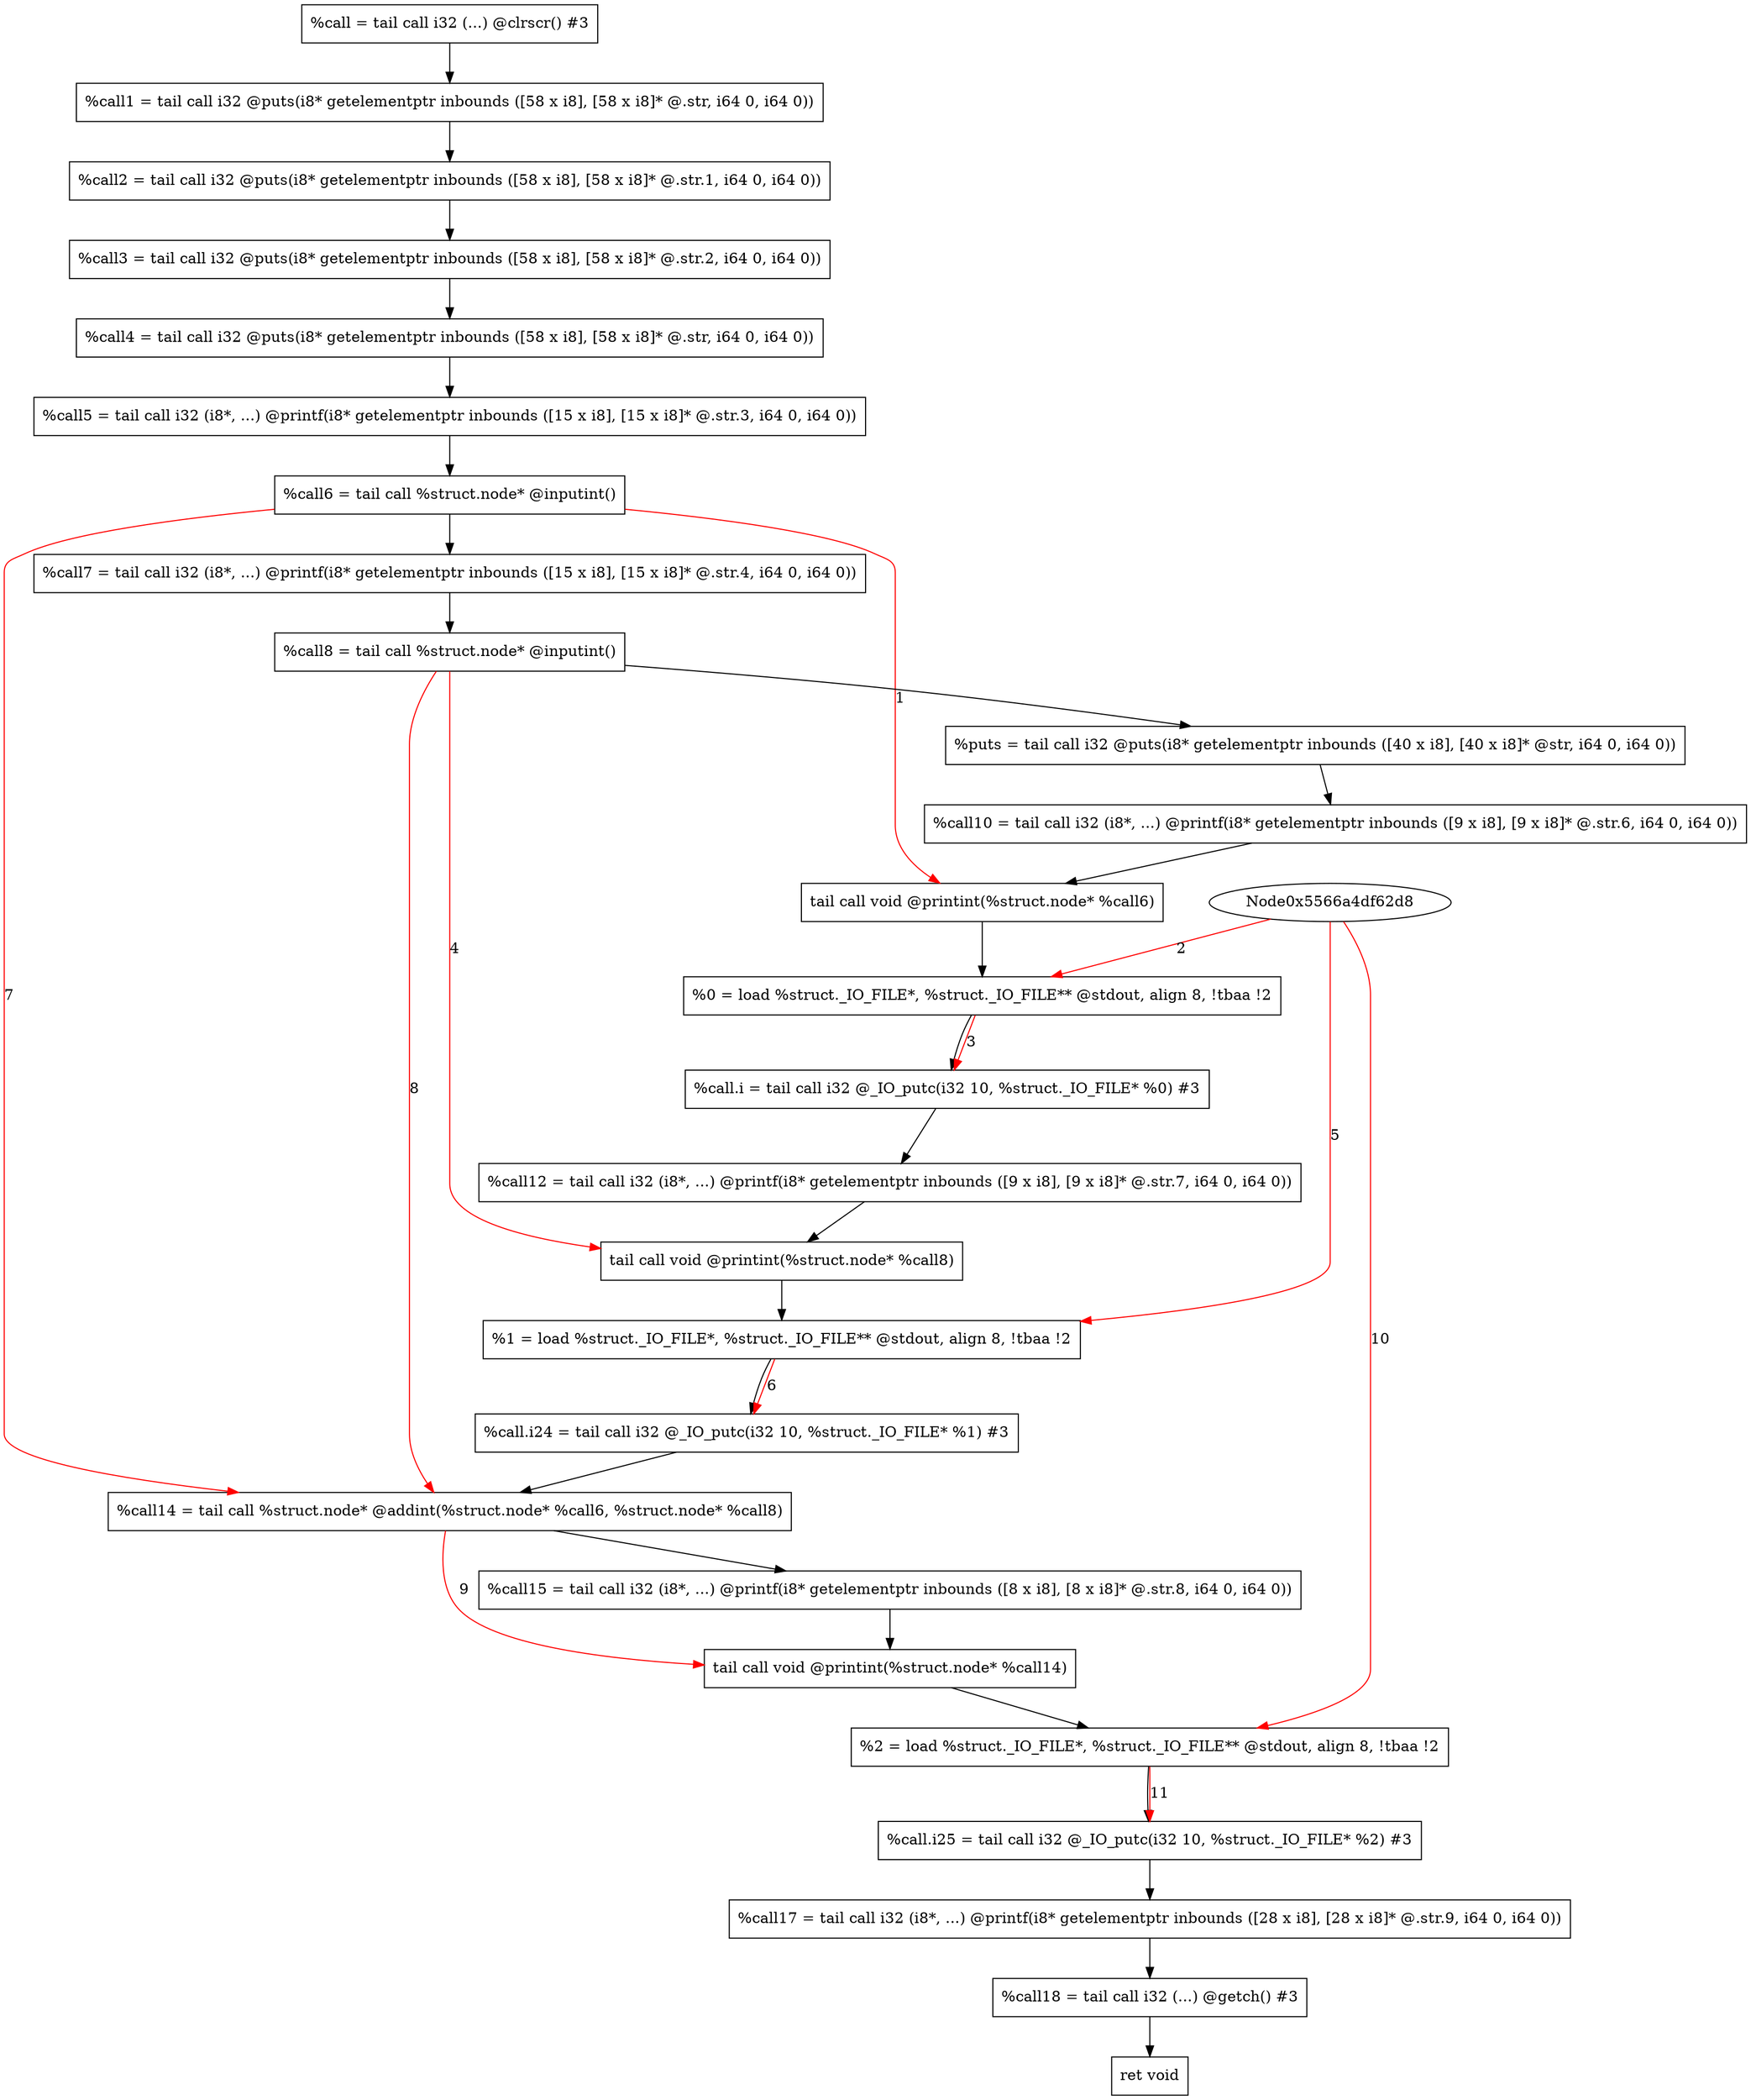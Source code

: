 digraph "CDFG for'main' function" {
	Node0x5566a4df6968[shape=record, label="  %call = tail call i32 (...) @clrscr() #3"]
	Node0x5566a4df73e0[shape=record, label="  %call1 = tail call i32 @puts(i8* getelementptr inbounds ([58 x i8], [58 x i8]* @.str, i64 0, i64 0))"]
	Node0x5566a4df7570[shape=record, label="  %call2 = tail call i32 @puts(i8* getelementptr inbounds ([58 x i8], [58 x i8]* @.str.1, i64 0, i64 0))"]
	Node0x5566a4df76e0[shape=record, label="  %call3 = tail call i32 @puts(i8* getelementptr inbounds ([58 x i8], [58 x i8]* @.str.2, i64 0, i64 0))"]
	Node0x5566a4df77d0[shape=record, label="  %call4 = tail call i32 @puts(i8* getelementptr inbounds ([58 x i8], [58 x i8]* @.str, i64 0, i64 0))"]
	Node0x5566a4df79d0[shape=record, label="  %call5 = tail call i32 (i8*, ...) @printf(i8* getelementptr inbounds ([15 x i8], [15 x i8]* @.str.3, i64 0, i64 0))"]
	Node0x5566a4df7b68[shape=record, label="  %call6 = tail call %struct.node* @inputint()"]
	Node0x5566a4df7d00[shape=record, label="  %call7 = tail call i32 (i8*, ...) @printf(i8* getelementptr inbounds ([15 x i8], [15 x i8]* @.str.4, i64 0, i64 0))"]
	Node0x5566a4df7db8[shape=record, label="  %call8 = tail call %struct.node* @inputint()"]
	Node0x5566a4df7f50[shape=record, label="  %puts = tail call i32 @puts(i8* getelementptr inbounds ([40 x i8], [40 x i8]* @str, i64 0, i64 0))"]
	Node0x5566a4df80c0[shape=record, label="  %call10 = tail call i32 (i8*, ...) @printf(i8* getelementptr inbounds ([9 x i8], [9 x i8]* @.str.6, i64 0, i64 0))"]
	Node0x5566a4df8270[shape=record, label="  tail call void @printint(%struct.node* %call6)"]
	Node0x5566a4df8328[shape=record, label="  %0 = load %struct._IO_FILE*, %struct._IO_FILE** @stdout, align 8, !tbaa !2"]
	Node0x5566a4df9448[shape=record, label="  %call.i = tail call i32 @_IO_putc(i32 10, %struct._IO_FILE* %0) #3"]
	Node0x5566a4df9740[shape=record, label="  %call12 = tail call i32 (i8*, ...) @printf(i8* getelementptr inbounds ([9 x i8], [9 x i8]* @.str.7, i64 0, i64 0))"]
	Node0x5566a4df9830[shape=record, label="  tail call void @printint(%struct.node* %call8)"]
	Node0x5566a4df98e8[shape=record, label="  %1 = load %struct._IO_FILE*, %struct._IO_FILE** @stdout, align 8, !tbaa !2"]
	Node0x5566a4df9fc8[shape=record, label="  %call.i24 = tail call i32 @_IO_putc(i32 10, %struct._IO_FILE* %1) #3"]
	Node0x5566a4dfa208[shape=record, label="  %call14 = tail call %struct.node* @addint(%struct.node* %call6, %struct.node* %call8)"]
	Node0x5566a4dfa380[shape=record, label="  %call15 = tail call i32 (i8*, ...) @printf(i8* getelementptr inbounds ([8 x i8], [8 x i8]* @.str.8, i64 0, i64 0))"]
	Node0x5566a4dfa470[shape=record, label="  tail call void @printint(%struct.node* %call14)"]
	Node0x5566a4dfa528[shape=record, label="  %2 = load %struct._IO_FILE*, %struct._IO_FILE** @stdout, align 8, !tbaa !2"]
	Node0x5566a4dfa608[shape=record, label="  %call.i25 = tail call i32 @_IO_putc(i32 10, %struct._IO_FILE* %2) #3"]
	Node0x5566a4dfa790[shape=record, label="  %call17 = tail call i32 (i8*, ...) @printf(i8* getelementptr inbounds ([28 x i8], [28 x i8]* @.str.9, i64 0, i64 0))"]
	Node0x5566a4dfa988[shape=record, label="  %call18 = tail call i32 (...) @getch() #3"]
	Node0x5566a4dfaa50[shape=record, label="  ret void"]
	Node0x5566a4df6968 -> Node0x5566a4df73e0
	Node0x5566a4df73e0 -> Node0x5566a4df7570
	Node0x5566a4df7570 -> Node0x5566a4df76e0
	Node0x5566a4df76e0 -> Node0x5566a4df77d0
	Node0x5566a4df77d0 -> Node0x5566a4df79d0
	Node0x5566a4df79d0 -> Node0x5566a4df7b68
	Node0x5566a4df7b68 -> Node0x5566a4df7d00
	Node0x5566a4df7d00 -> Node0x5566a4df7db8
	Node0x5566a4df7db8 -> Node0x5566a4df7f50
	Node0x5566a4df7f50 -> Node0x5566a4df80c0
	Node0x5566a4df80c0 -> Node0x5566a4df8270
	Node0x5566a4df8270 -> Node0x5566a4df8328
	Node0x5566a4df8328 -> Node0x5566a4df9448
	Node0x5566a4df9448 -> Node0x5566a4df9740
	Node0x5566a4df9740 -> Node0x5566a4df9830
	Node0x5566a4df9830 -> Node0x5566a4df98e8
	Node0x5566a4df98e8 -> Node0x5566a4df9fc8
	Node0x5566a4df9fc8 -> Node0x5566a4dfa208
	Node0x5566a4dfa208 -> Node0x5566a4dfa380
	Node0x5566a4dfa380 -> Node0x5566a4dfa470
	Node0x5566a4dfa470 -> Node0x5566a4dfa528
	Node0x5566a4dfa528 -> Node0x5566a4dfa608
	Node0x5566a4dfa608 -> Node0x5566a4dfa790
	Node0x5566a4dfa790 -> Node0x5566a4dfa988
	Node0x5566a4dfa988 -> Node0x5566a4dfaa50
edge [color=red]
	Node0x5566a4df7b68 -> Node0x5566a4df8270[label="1"]
	Node0x5566a4df62d8 -> Node0x5566a4df8328[label="2"]
	Node0x5566a4df8328 -> Node0x5566a4df9448[label="3"]
	Node0x5566a4df7db8 -> Node0x5566a4df9830[label="4"]
	Node0x5566a4df62d8 -> Node0x5566a4df98e8[label="5"]
	Node0x5566a4df98e8 -> Node0x5566a4df9fc8[label="6"]
	Node0x5566a4df7b68 -> Node0x5566a4dfa208[label="7"]
	Node0x5566a4df7db8 -> Node0x5566a4dfa208[label="8"]
	Node0x5566a4dfa208 -> Node0x5566a4dfa470[label="9"]
	Node0x5566a4df62d8 -> Node0x5566a4dfa528[label="10"]
	Node0x5566a4dfa528 -> Node0x5566a4dfa608[label="11"]
}
